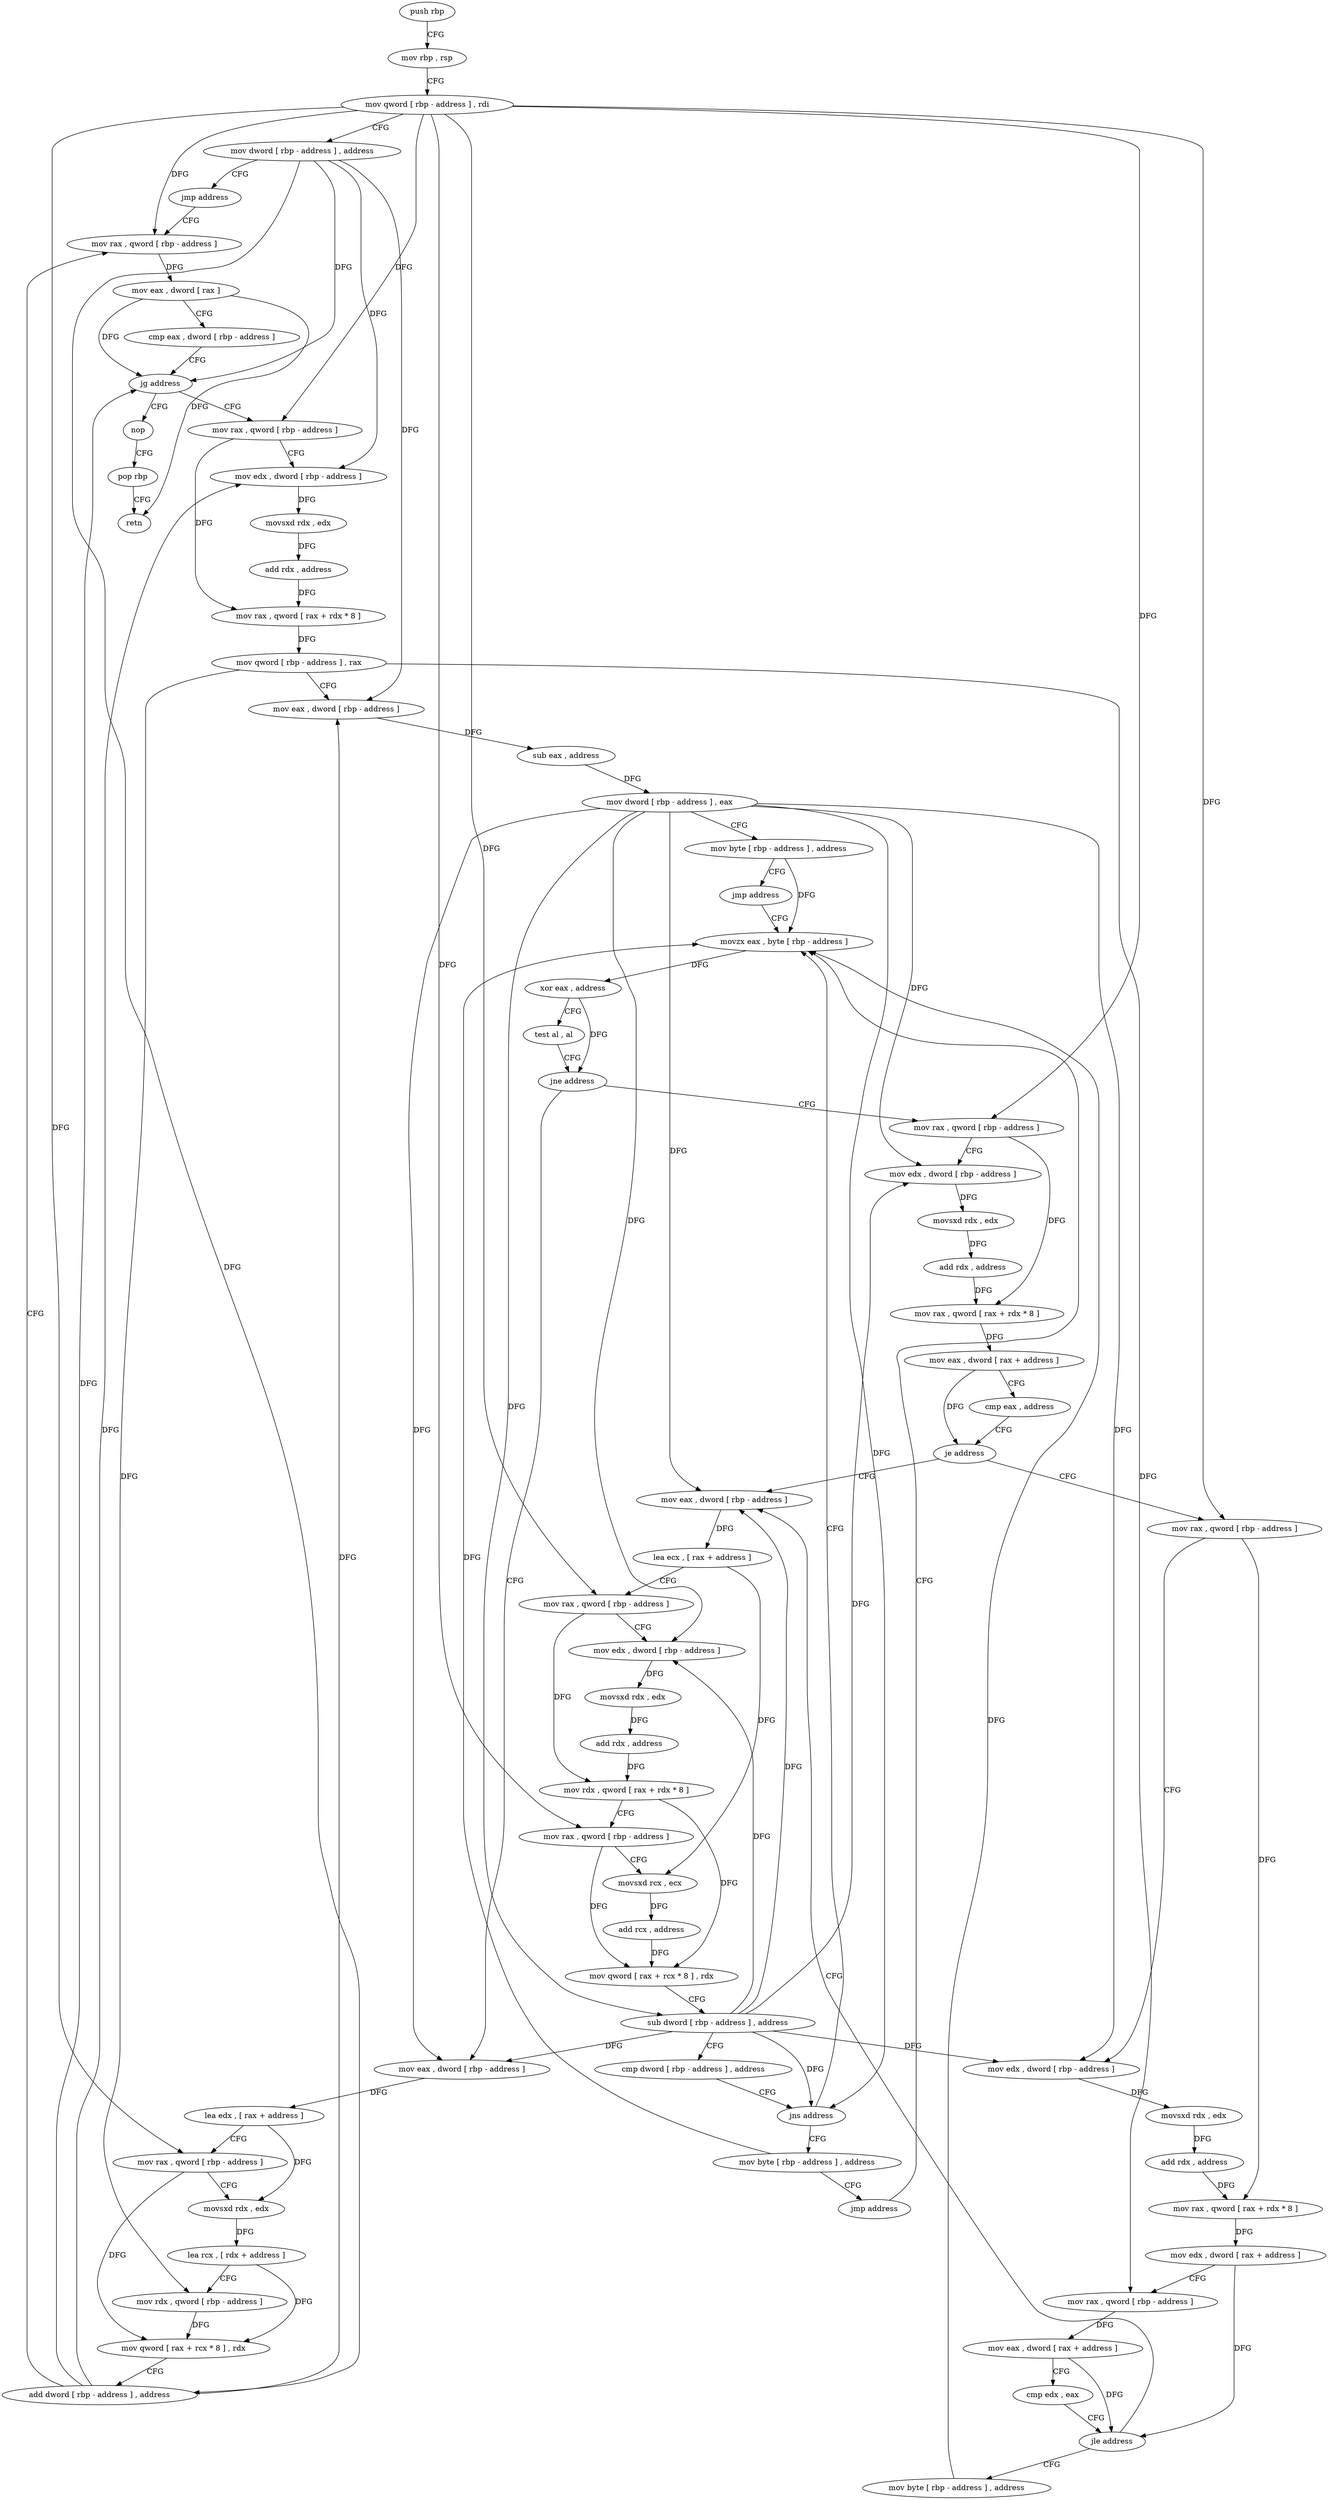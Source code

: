 digraph "func" {
"177659" [label = "push rbp" ]
"177660" [label = "mov rbp , rsp" ]
"177663" [label = "mov qword [ rbp - address ] , rdi" ]
"177667" [label = "mov dword [ rbp - address ] , address" ]
"177674" [label = "jmp address" ]
"177873" [label = "mov rax , qword [ rbp - address ]" ]
"177877" [label = "mov eax , dword [ rax ]" ]
"177879" [label = "cmp eax , dword [ rbp - address ]" ]
"177882" [label = "jg address" ]
"177679" [label = "mov rax , qword [ rbp - address ]" ]
"177888" [label = "nop" ]
"177683" [label = "mov edx , dword [ rbp - address ]" ]
"177686" [label = "movsxd rdx , edx" ]
"177689" [label = "add rdx , address" ]
"177693" [label = "mov rax , qword [ rax + rdx * 8 ]" ]
"177697" [label = "mov qword [ rbp - address ] , rax" ]
"177701" [label = "mov eax , dword [ rbp - address ]" ]
"177704" [label = "sub eax , address" ]
"177707" [label = "mov dword [ rbp - address ] , eax" ]
"177710" [label = "mov byte [ rbp - address ] , address" ]
"177714" [label = "jmp address" ]
"177833" [label = "movzx eax , byte [ rbp - address ]" ]
"177889" [label = "pop rbp" ]
"177890" [label = "retn" ]
"177837" [label = "xor eax , address" ]
"177840" [label = "test al , al" ]
"177842" [label = "jne address" ]
"177716" [label = "mov rax , qword [ rbp - address ]" ]
"177844" [label = "mov eax , dword [ rbp - address ]" ]
"177720" [label = "mov edx , dword [ rbp - address ]" ]
"177723" [label = "movsxd rdx , edx" ]
"177726" [label = "add rdx , address" ]
"177730" [label = "mov rax , qword [ rax + rdx * 8 ]" ]
"177734" [label = "mov eax , dword [ rax + address ]" ]
"177737" [label = "cmp eax , address" ]
"177740" [label = "je address" ]
"177774" [label = "mov eax , dword [ rbp - address ]" ]
"177742" [label = "mov rax , qword [ rbp - address ]" ]
"177847" [label = "lea edx , [ rax + address ]" ]
"177850" [label = "mov rax , qword [ rbp - address ]" ]
"177854" [label = "movsxd rdx , edx" ]
"177857" [label = "lea rcx , [ rdx + address ]" ]
"177861" [label = "mov rdx , qword [ rbp - address ]" ]
"177865" [label = "mov qword [ rax + rcx * 8 ] , rdx" ]
"177869" [label = "add dword [ rbp - address ] , address" ]
"177777" [label = "lea ecx , [ rax + address ]" ]
"177780" [label = "mov rax , qword [ rbp - address ]" ]
"177784" [label = "mov edx , dword [ rbp - address ]" ]
"177787" [label = "movsxd rdx , edx" ]
"177790" [label = "add rdx , address" ]
"177794" [label = "mov rdx , qword [ rax + rdx * 8 ]" ]
"177798" [label = "mov rax , qword [ rbp - address ]" ]
"177802" [label = "movsxd rcx , ecx" ]
"177805" [label = "add rcx , address" ]
"177809" [label = "mov qword [ rax + rcx * 8 ] , rdx" ]
"177813" [label = "sub dword [ rbp - address ] , address" ]
"177817" [label = "cmp dword [ rbp - address ] , address" ]
"177821" [label = "jns address" ]
"177823" [label = "mov byte [ rbp - address ] , address" ]
"177746" [label = "mov edx , dword [ rbp - address ]" ]
"177749" [label = "movsxd rdx , edx" ]
"177752" [label = "add rdx , address" ]
"177756" [label = "mov rax , qword [ rax + rdx * 8 ]" ]
"177760" [label = "mov edx , dword [ rax + address ]" ]
"177763" [label = "mov rax , qword [ rbp - address ]" ]
"177767" [label = "mov eax , dword [ rax + address ]" ]
"177770" [label = "cmp edx , eax" ]
"177772" [label = "jle address" ]
"177829" [label = "mov byte [ rbp - address ] , address" ]
"177827" [label = "jmp address" ]
"177659" -> "177660" [ label = "CFG" ]
"177660" -> "177663" [ label = "CFG" ]
"177663" -> "177667" [ label = "CFG" ]
"177663" -> "177873" [ label = "DFG" ]
"177663" -> "177679" [ label = "DFG" ]
"177663" -> "177716" [ label = "DFG" ]
"177663" -> "177850" [ label = "DFG" ]
"177663" -> "177780" [ label = "DFG" ]
"177663" -> "177798" [ label = "DFG" ]
"177663" -> "177742" [ label = "DFG" ]
"177667" -> "177674" [ label = "CFG" ]
"177667" -> "177882" [ label = "DFG" ]
"177667" -> "177683" [ label = "DFG" ]
"177667" -> "177701" [ label = "DFG" ]
"177667" -> "177869" [ label = "DFG" ]
"177674" -> "177873" [ label = "CFG" ]
"177873" -> "177877" [ label = "DFG" ]
"177877" -> "177879" [ label = "CFG" ]
"177877" -> "177882" [ label = "DFG" ]
"177877" -> "177890" [ label = "DFG" ]
"177879" -> "177882" [ label = "CFG" ]
"177882" -> "177679" [ label = "CFG" ]
"177882" -> "177888" [ label = "CFG" ]
"177679" -> "177683" [ label = "CFG" ]
"177679" -> "177693" [ label = "DFG" ]
"177888" -> "177889" [ label = "CFG" ]
"177683" -> "177686" [ label = "DFG" ]
"177686" -> "177689" [ label = "DFG" ]
"177689" -> "177693" [ label = "DFG" ]
"177693" -> "177697" [ label = "DFG" ]
"177697" -> "177701" [ label = "CFG" ]
"177697" -> "177861" [ label = "DFG" ]
"177697" -> "177763" [ label = "DFG" ]
"177701" -> "177704" [ label = "DFG" ]
"177704" -> "177707" [ label = "DFG" ]
"177707" -> "177710" [ label = "CFG" ]
"177707" -> "177720" [ label = "DFG" ]
"177707" -> "177844" [ label = "DFG" ]
"177707" -> "177774" [ label = "DFG" ]
"177707" -> "177784" [ label = "DFG" ]
"177707" -> "177813" [ label = "DFG" ]
"177707" -> "177821" [ label = "DFG" ]
"177707" -> "177746" [ label = "DFG" ]
"177710" -> "177714" [ label = "CFG" ]
"177710" -> "177833" [ label = "DFG" ]
"177714" -> "177833" [ label = "CFG" ]
"177833" -> "177837" [ label = "DFG" ]
"177889" -> "177890" [ label = "CFG" ]
"177837" -> "177840" [ label = "CFG" ]
"177837" -> "177842" [ label = "DFG" ]
"177840" -> "177842" [ label = "CFG" ]
"177842" -> "177716" [ label = "CFG" ]
"177842" -> "177844" [ label = "CFG" ]
"177716" -> "177720" [ label = "CFG" ]
"177716" -> "177730" [ label = "DFG" ]
"177844" -> "177847" [ label = "DFG" ]
"177720" -> "177723" [ label = "DFG" ]
"177723" -> "177726" [ label = "DFG" ]
"177726" -> "177730" [ label = "DFG" ]
"177730" -> "177734" [ label = "DFG" ]
"177734" -> "177737" [ label = "CFG" ]
"177734" -> "177740" [ label = "DFG" ]
"177737" -> "177740" [ label = "CFG" ]
"177740" -> "177774" [ label = "CFG" ]
"177740" -> "177742" [ label = "CFG" ]
"177774" -> "177777" [ label = "DFG" ]
"177742" -> "177746" [ label = "CFG" ]
"177742" -> "177756" [ label = "DFG" ]
"177847" -> "177850" [ label = "CFG" ]
"177847" -> "177854" [ label = "DFG" ]
"177850" -> "177854" [ label = "CFG" ]
"177850" -> "177865" [ label = "DFG" ]
"177854" -> "177857" [ label = "DFG" ]
"177857" -> "177861" [ label = "CFG" ]
"177857" -> "177865" [ label = "DFG" ]
"177861" -> "177865" [ label = "DFG" ]
"177865" -> "177869" [ label = "CFG" ]
"177869" -> "177873" [ label = "CFG" ]
"177869" -> "177882" [ label = "DFG" ]
"177869" -> "177683" [ label = "DFG" ]
"177869" -> "177701" [ label = "DFG" ]
"177777" -> "177780" [ label = "CFG" ]
"177777" -> "177802" [ label = "DFG" ]
"177780" -> "177784" [ label = "CFG" ]
"177780" -> "177794" [ label = "DFG" ]
"177784" -> "177787" [ label = "DFG" ]
"177787" -> "177790" [ label = "DFG" ]
"177790" -> "177794" [ label = "DFG" ]
"177794" -> "177798" [ label = "CFG" ]
"177794" -> "177809" [ label = "DFG" ]
"177798" -> "177802" [ label = "CFG" ]
"177798" -> "177809" [ label = "DFG" ]
"177802" -> "177805" [ label = "DFG" ]
"177805" -> "177809" [ label = "DFG" ]
"177809" -> "177813" [ label = "CFG" ]
"177813" -> "177817" [ label = "CFG" ]
"177813" -> "177720" [ label = "DFG" ]
"177813" -> "177844" [ label = "DFG" ]
"177813" -> "177774" [ label = "DFG" ]
"177813" -> "177784" [ label = "DFG" ]
"177813" -> "177821" [ label = "DFG" ]
"177813" -> "177746" [ label = "DFG" ]
"177817" -> "177821" [ label = "CFG" ]
"177821" -> "177833" [ label = "CFG" ]
"177821" -> "177823" [ label = "CFG" ]
"177823" -> "177827" [ label = "CFG" ]
"177823" -> "177833" [ label = "DFG" ]
"177746" -> "177749" [ label = "DFG" ]
"177749" -> "177752" [ label = "DFG" ]
"177752" -> "177756" [ label = "DFG" ]
"177756" -> "177760" [ label = "DFG" ]
"177760" -> "177763" [ label = "CFG" ]
"177760" -> "177772" [ label = "DFG" ]
"177763" -> "177767" [ label = "DFG" ]
"177767" -> "177770" [ label = "CFG" ]
"177767" -> "177772" [ label = "DFG" ]
"177770" -> "177772" [ label = "CFG" ]
"177772" -> "177829" [ label = "CFG" ]
"177772" -> "177774" [ label = "CFG" ]
"177829" -> "177833" [ label = "DFG" ]
"177827" -> "177833" [ label = "CFG" ]
}
